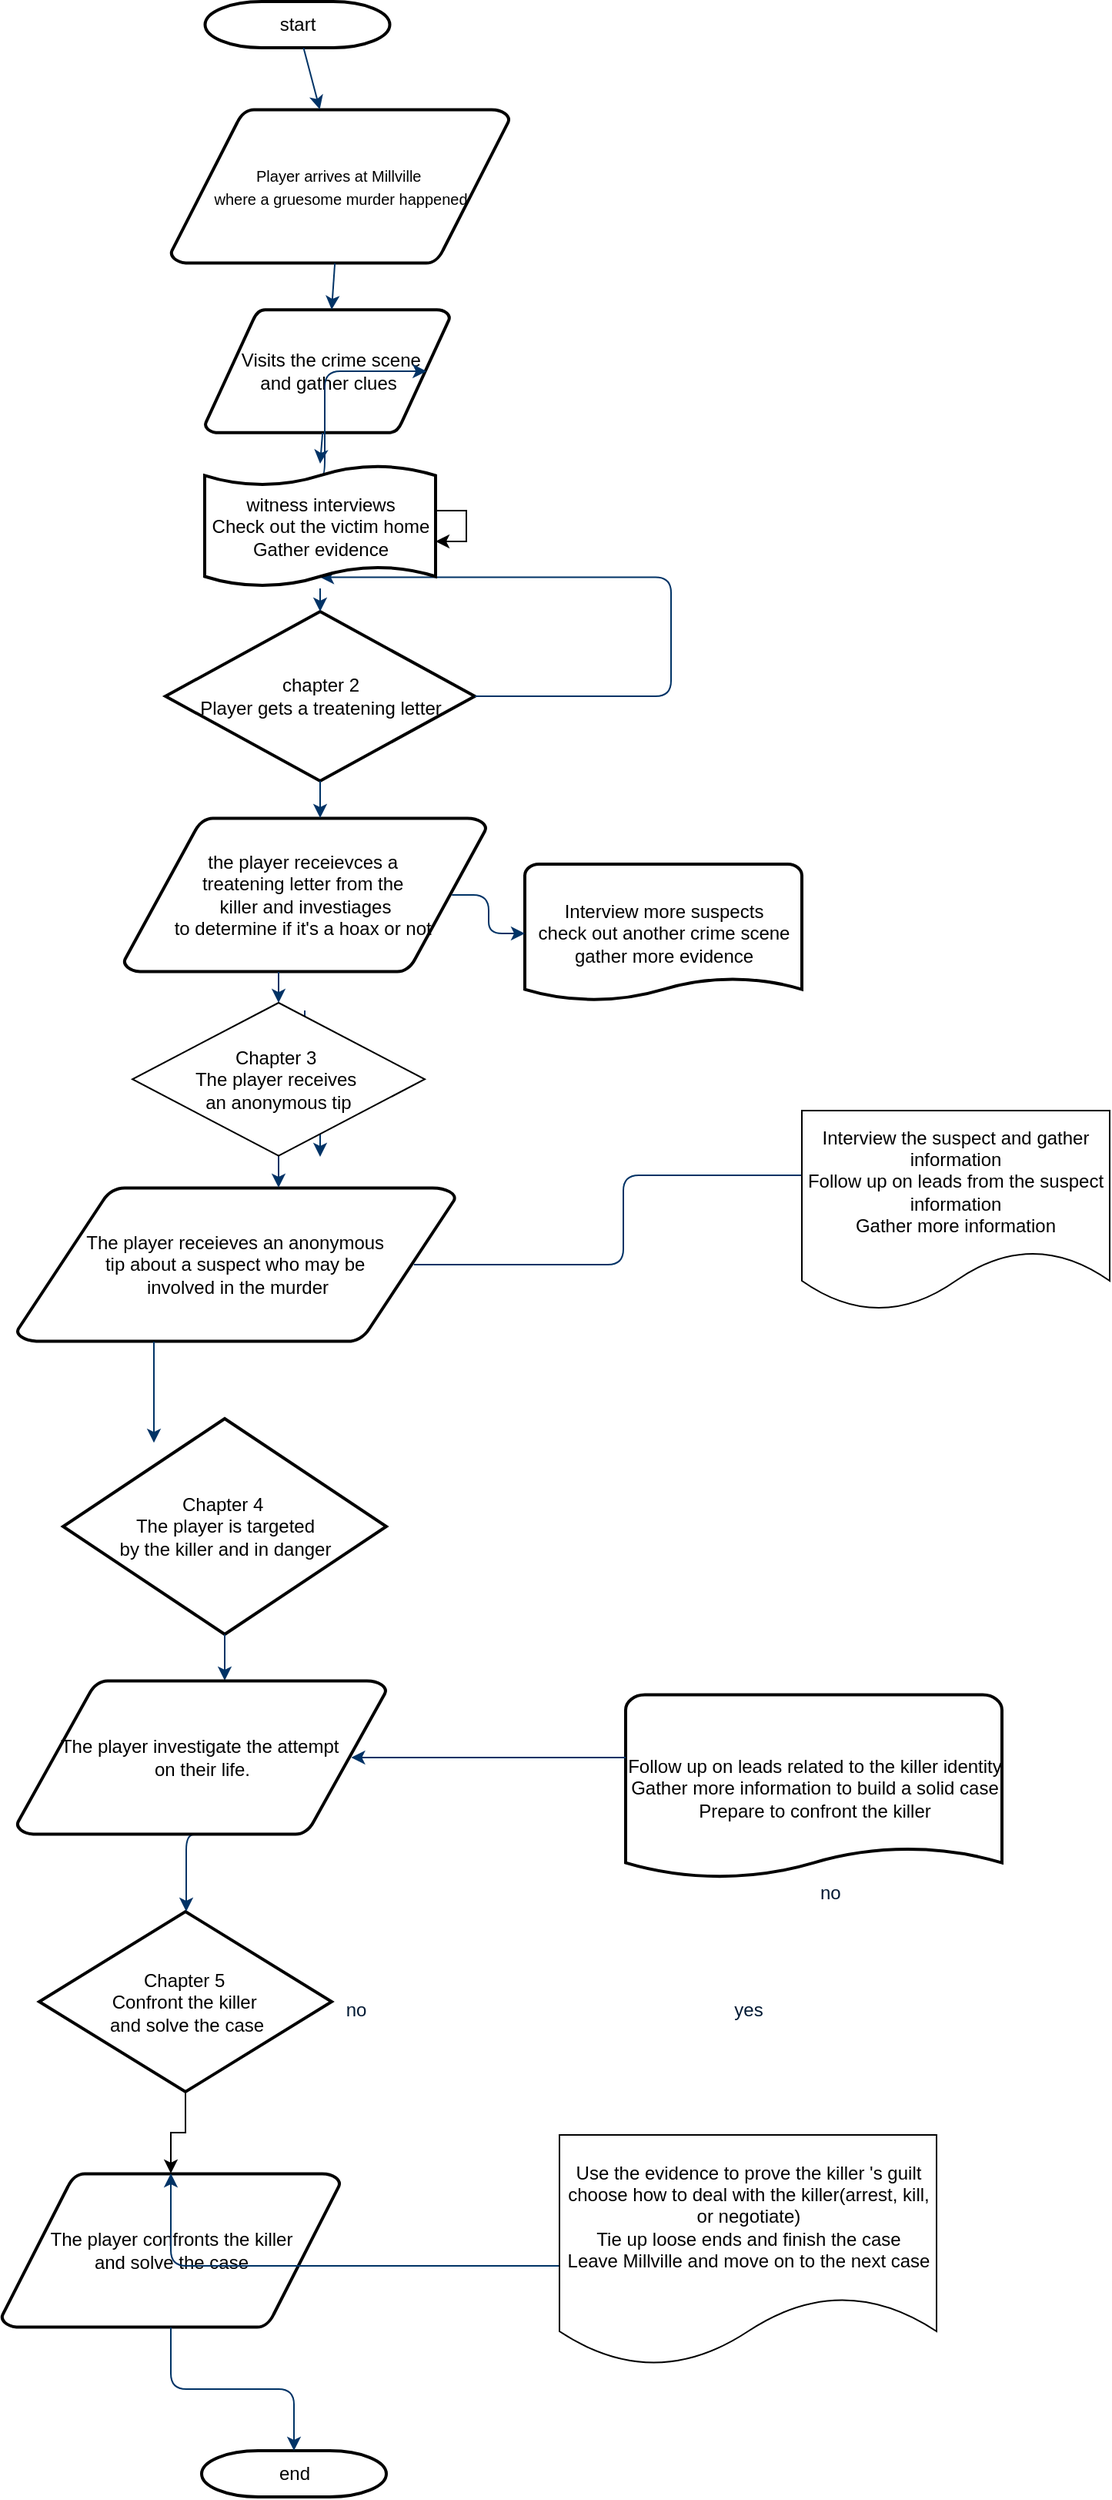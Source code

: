 <mxfile version="21.5.0" type="github">
  <diagram id="6a731a19-8d31-9384-78a2-239565b7b9f0" name="Page-1">
    <mxGraphModel dx="1434" dy="795" grid="1" gridSize="10" guides="1" tooltips="1" connect="1" arrows="1" fold="1" page="1" pageScale="1" pageWidth="1169" pageHeight="827" background="none" math="0" shadow="0">
      <root>
        <mxCell id="0" />
        <mxCell id="1" parent="0" />
        <mxCell id="2" value="start" style="shape=mxgraph.flowchart.terminator;strokeWidth=2;gradientColor=none;gradientDirection=north;fontStyle=0;html=1;" parent="1" vertex="1">
          <mxGeometry x="242.25" y="20" width="120" height="30" as="geometry" />
        </mxCell>
        <mxCell id="3" value="&lt;font style=&quot;font-size: 10px;&quot;&gt;Player arrives at Millville&amp;nbsp;&lt;br&gt;where a gruesome murder happened&lt;/font&gt;" style="shape=mxgraph.flowchart.data;strokeWidth=2;gradientColor=none;gradientDirection=north;fontStyle=0;html=1;" parent="1" vertex="1">
          <mxGeometry x="220" y="90" width="220" height="100" as="geometry" />
        </mxCell>
        <mxCell id="4" value="the player receievces a&amp;nbsp;&lt;br&gt;treatening letter from the&amp;nbsp;&lt;br&gt;killer and investiages&lt;br&gt;to determine if it&#39;s a hoax or not&amp;nbsp;" style="shape=mxgraph.flowchart.data;strokeWidth=2;gradientColor=none;gradientDirection=north;fontStyle=0;html=1;" parent="1" vertex="1">
          <mxGeometry x="189.5" y="550" width="235.5" height="100" as="geometry" />
        </mxCell>
        <mxCell id="5" value="&amp;nbsp;Visits the crime scene&lt;br&gt;and gather clues" style="shape=mxgraph.flowchart.data;strokeWidth=2;gradientColor=none;gradientDirection=north;fontStyle=0;html=1;" parent="1" vertex="1">
          <mxGeometry x="242.25" y="220" width="159" height="80" as="geometry" />
        </mxCell>
        <mxCell id="6" value="chapter 2&lt;br&gt;Player gets a treatening letter" style="shape=mxgraph.flowchart.decision;strokeWidth=2;gradientColor=none;gradientDirection=north;fontStyle=0;html=1;" parent="1" vertex="1">
          <mxGeometry x="216.5" y="416" width="201" height="110" as="geometry" />
        </mxCell>
        <mxCell id="7" style="fontStyle=1;strokeColor=#003366;strokeWidth=1;html=1;" parent="1" source="2" target="3" edge="1">
          <mxGeometry relative="1" as="geometry" />
        </mxCell>
        <mxCell id="8" style="fontStyle=1;strokeColor=#003366;strokeWidth=1;html=1;" parent="1" source="3" target="5" edge="1">
          <mxGeometry relative="1" as="geometry" />
        </mxCell>
        <mxCell id="9" style="entryX=0.5;entryY=0;entryPerimeter=0;fontStyle=1;strokeColor=#003366;strokeWidth=1;html=1;" parent="1" source="51" target="6" edge="1">
          <mxGeometry relative="1" as="geometry" />
        </mxCell>
        <mxCell id="10" value="" style="edgeStyle=elbowEdgeStyle;elbow=horizontal;entryX=0.5;entryY=0.91;entryPerimeter=0;exitX=1;exitY=0.5;exitPerimeter=0;fontStyle=1;strokeColor=#003366;strokeWidth=1;html=1;" parent="1" source="6" target="51" edge="1">
          <mxGeometry x="381" y="28.5" width="100" height="100" as="geometry">
            <mxPoint x="750" y="447" as="sourcePoint" />
            <mxPoint x="765.395" y="318.5" as="targetPoint" />
            <Array as="points">
              <mxPoint x="545" y="400" />
            </Array>
          </mxGeometry>
        </mxCell>
        <mxCell id="12" value="" style="edgeStyle=elbowEdgeStyle;elbow=horizontal;fontColor=#001933;fontStyle=1;strokeColor=#003366;strokeWidth=1;html=1;" parent="1" source="6" target="4" edge="1">
          <mxGeometry width="100" height="100" as="geometry">
            <mxPoint y="100" as="sourcePoint" />
            <mxPoint x="100" as="targetPoint" />
          </mxGeometry>
        </mxCell>
        <mxCell id="13" value="The player receieves an anonymous&amp;nbsp;&lt;br&gt;tip about a suspect who may be&amp;nbsp;&lt;br&gt;involved in the murder" style="shape=mxgraph.flowchart.data;strokeWidth=2;gradientColor=none;gradientDirection=north;fontStyle=0;html=1;" parent="1" vertex="1">
          <mxGeometry x="120" y="790" width="285.01" height="100" as="geometry" />
        </mxCell>
        <mxCell id="Tw3QLlUmC0KCnZ7JAU2m-62" style="edgeStyle=orthogonalEdgeStyle;rounded=0;orthogonalLoop=1;jettySize=auto;html=1;exitX=1;exitY=0.9;exitDx=0;exitDy=0;exitPerimeter=0;entryX=1;entryY=0.9;entryDx=0;entryDy=0;entryPerimeter=0;" edge="1" parent="1" source="15" target="15">
          <mxGeometry relative="1" as="geometry">
            <mxPoint x="660" y="680" as="targetPoint" />
          </mxGeometry>
        </mxCell>
        <mxCell id="15" value="Interview more suspects&lt;br&gt;check out another crime scene&lt;br&gt;gather more evidence" style="shape=mxgraph.flowchart.document;strokeWidth=2;gradientColor=none;gradientDirection=north;fontStyle=0;html=1;" parent="1" vertex="1">
          <mxGeometry x="450" y="580" width="180" height="90" as="geometry" />
        </mxCell>
        <mxCell id="16" value="" style="edgeStyle=elbowEdgeStyle;elbow=horizontal;exitX=0.905;exitY=0.5;exitPerimeter=0;fontStyle=1;strokeColor=#003366;strokeWidth=1;html=1;" parent="1" source="4" target="15" edge="1">
          <mxGeometry width="100" height="100" as="geometry">
            <mxPoint y="100" as="sourcePoint" />
            <mxPoint x="100" as="targetPoint" />
          </mxGeometry>
        </mxCell>
        <mxCell id="17" value="" style="edgeStyle=elbowEdgeStyle;elbow=horizontal;fontStyle=1;strokeColor=#003366;strokeWidth=1;html=1;" parent="1" source="Tw3QLlUmC0KCnZ7JAU2m-60" target="13" edge="1">
          <mxGeometry width="100" height="100" as="geometry">
            <mxPoint y="100" as="sourcePoint" />
            <mxPoint x="100" as="targetPoint" />
          </mxGeometry>
        </mxCell>
        <mxCell id="19" value="" style="edgeStyle=elbowEdgeStyle;elbow=horizontal;exitX=0.905;exitY=0.5;exitPerimeter=0;fontStyle=1;strokeColor=#003366;strokeWidth=1;html=1;" parent="1" source="13" edge="1">
          <mxGeometry width="100" height="100" as="geometry">
            <mxPoint y="100" as="sourcePoint" />
            <mxPoint x="650" y="782" as="targetPoint" />
          </mxGeometry>
        </mxCell>
        <mxCell id="21" value="" style="edgeStyle=elbowEdgeStyle;elbow=horizontal;entryX=0.5;entryY=0.195;entryPerimeter=0;fontStyle=1;strokeColor=#003366;strokeWidth=1;html=1;" parent="1" source="13" edge="1">
          <mxGeometry width="100" height="100" as="geometry">
            <mxPoint y="100" as="sourcePoint" />
            <mxPoint x="209" y="955.6" as="targetPoint" />
          </mxGeometry>
        </mxCell>
        <mxCell id="22" value="Follow up on leads related to the killer identity&lt;br&gt;Gather more information to build a solid case&lt;br&gt;Prepare to confront the killer" style="shape=mxgraph.flowchart.document;strokeWidth=2;gradientColor=none;gradientDirection=north;fontStyle=0;html=1;" parent="1" vertex="1">
          <mxGeometry x="515.5" y="1119.25" width="244.5" height="120.75" as="geometry" />
        </mxCell>
        <mxCell id="24" value="Chapter 4&amp;nbsp;&lt;br&gt;The player is targeted&lt;br&gt;by the killer and in danger" style="shape=mxgraph.flowchart.decision;strokeWidth=2;gradientColor=none;gradientDirection=north;fontStyle=0;html=1;" parent="1" vertex="1">
          <mxGeometry x="150" y="940" width="210" height="140" as="geometry" />
        </mxCell>
        <mxCell id="27" value="yes" style="text;fontStyle=0;html=1;strokeColor=none;gradientColor=none;fillColor=none;strokeWidth=2;" parent="1" vertex="1">
          <mxGeometry x="280" y="1158.5" width="40" height="26" as="geometry" />
        </mxCell>
        <mxCell id="Tw3QLlUmC0KCnZ7JAU2m-68" style="edgeStyle=orthogonalEdgeStyle;rounded=0;orthogonalLoop=1;jettySize=auto;html=1;entryX=0.5;entryY=0;entryDx=0;entryDy=0;entryPerimeter=0;" edge="1" parent="1" source="28" target="38">
          <mxGeometry relative="1" as="geometry" />
        </mxCell>
        <mxCell id="28" value="Chapter 5&amp;nbsp;&lt;br&gt;Confront the killer&amp;nbsp;&lt;br&gt;and solve the case" style="shape=mxgraph.flowchart.decision;strokeWidth=2;gradientColor=none;gradientDirection=north;fontStyle=0;html=1;" parent="1" vertex="1">
          <mxGeometry x="134.5" y="1260" width="190" height="117" as="geometry" />
        </mxCell>
        <mxCell id="30" value="" style="edgeStyle=elbowEdgeStyle;elbow=horizontal;exitX=0.5;exitY=1;exitPerimeter=0;fontStyle=1;strokeColor=#003366;strokeWidth=1;html=1;" parent="1" source="34" target="28" edge="1">
          <mxGeometry width="100" height="100" as="geometry">
            <mxPoint y="100" as="sourcePoint" />
            <mxPoint x="100" as="targetPoint" />
            <Array as="points">
              <mxPoint x="230" y="1290" />
            </Array>
          </mxGeometry>
        </mxCell>
        <mxCell id="38" value="The player confronts the killer&lt;br&gt;and solve the case" style="shape=mxgraph.flowchart.data;strokeWidth=2;gradientColor=none;gradientDirection=north;fontStyle=0;html=1;" parent="1" vertex="1">
          <mxGeometry x="110" y="1430" width="220" height="100" as="geometry" />
        </mxCell>
        <mxCell id="40" value="end" style="shape=mxgraph.flowchart.terminator;strokeWidth=2;gradientColor=none;gradientDirection=north;fontStyle=0;html=1;" parent="1" vertex="1">
          <mxGeometry x="240" y="1610" width="120" height="30" as="geometry" />
        </mxCell>
        <mxCell id="42" value="" style="edgeStyle=elbowEdgeStyle;elbow=vertical;entryX=0.5;entryY=0;entryPerimeter=0;fontStyle=1;strokeColor=#003366;strokeWidth=1;html=1;" parent="1" target="38" edge="1">
          <mxGeometry width="100" height="100" as="geometry">
            <mxPoint x="560" y="1490" as="sourcePoint" />
            <mxPoint x="100" as="targetPoint" />
            <Array as="points">
              <mxPoint x="460" y="1490" />
            </Array>
          </mxGeometry>
        </mxCell>
        <mxCell id="43" value="" style="edgeStyle=elbowEdgeStyle;elbow=vertical;exitX=0.5;exitY=1;exitPerimeter=0;entryX=0.5;entryY=0;entryPerimeter=0;fontStyle=1;strokeColor=#003366;strokeWidth=1;html=1;" parent="1" source="38" target="40" edge="1">
          <mxGeometry width="100" height="100" as="geometry">
            <mxPoint y="100" as="sourcePoint" />
            <mxPoint x="100" as="targetPoint" />
          </mxGeometry>
        </mxCell>
        <mxCell id="45" value="" style="edgeStyle=elbowEdgeStyle;elbow=horizontal;entryX=0.905;entryY=0.5;entryPerimeter=0;fontStyle=1;strokeColor=#003366;strokeWidth=1;html=1;" parent="1" source="22" target="34" edge="1">
          <mxGeometry width="100" height="100" as="geometry">
            <mxPoint y="100" as="sourcePoint" />
            <mxPoint x="100" as="targetPoint" />
            <Array as="points">
              <mxPoint x="630" y="1150" />
            </Array>
          </mxGeometry>
        </mxCell>
        <mxCell id="48" value="no" style="text;fontColor=#001933;fontStyle=0;html=1;strokeColor=none;gradientColor=none;fillColor=none;strokeWidth=2;align=center;" parent="1" vertex="1">
          <mxGeometry x="320" y="1310" width="40" height="26" as="geometry" />
        </mxCell>
        <mxCell id="49" value="yes" style="text;fontColor=#001933;fontStyle=0;html=1;strokeColor=none;gradientColor=none;fillColor=none;strokeWidth=2;align=center;" parent="1" vertex="1">
          <mxGeometry x="575" y="1310" width="40" height="26" as="geometry" />
        </mxCell>
        <mxCell id="50" value="no" style="text;fontColor=#001933;fontStyle=0;html=1;strokeColor=none;gradientColor=none;fillColor=none;strokeWidth=2;" parent="1" vertex="1">
          <mxGeometry x="640" y="1234" width="40" height="26" as="geometry" />
        </mxCell>
        <mxCell id="52" value="" style="edgeStyle=elbowEdgeStyle;elbow=horizontal;exitX=0.5;exitY=0.09;exitPerimeter=0;entryX=0.905;entryY=0.5;entryPerimeter=0;fontStyle=1;strokeColor=#003366;strokeWidth=1;html=1;" parent="1" source="51" target="5" edge="1">
          <mxGeometry width="100" height="100" as="geometry">
            <mxPoint y="100" as="sourcePoint" />
            <mxPoint x="100" as="targetPoint" />
            <Array as="points">
              <mxPoint x="320" y="360" />
              <mxPoint x="545" y="300" />
            </Array>
          </mxGeometry>
        </mxCell>
        <mxCell id="Tw3QLlUmC0KCnZ7JAU2m-55" style="edgeStyle=orthogonalEdgeStyle;rounded=0;orthogonalLoop=1;jettySize=auto;html=1;" edge="1" parent="1" source="51" target="51">
          <mxGeometry relative="1" as="geometry" />
        </mxCell>
        <mxCell id="Tw3QLlUmC0KCnZ7JAU2m-56" value="" style="entryX=0.5;entryY=0;entryPerimeter=0;fontStyle=1;strokeColor=#003366;strokeWidth=1;html=1;" edge="1" parent="1" source="5" target="51">
          <mxGeometry relative="1" as="geometry">
            <mxPoint x="320" y="330" as="sourcePoint" />
            <mxPoint x="320" y="390" as="targetPoint" />
          </mxGeometry>
        </mxCell>
        <mxCell id="51" value="witness interviews&lt;br&gt;Check out the victim home&lt;br&gt;Gather evidence" style="shape=mxgraph.flowchart.paper_tape;strokeWidth=2;gradientColor=none;gradientDirection=north;fontStyle=0;html=1;" parent="1" vertex="1">
          <mxGeometry x="242" y="320" width="150" height="81" as="geometry" />
        </mxCell>
        <mxCell id="Tw3QLlUmC0KCnZ7JAU2m-57" value="" style="edgeStyle=elbowEdgeStyle;elbow=horizontal;fontStyle=1;strokeColor=#003366;strokeWidth=1;html=1;" edge="1" parent="1">
          <mxGeometry width="100" height="100" as="geometry">
            <mxPoint x="307" y="675" as="sourcePoint" />
            <mxPoint x="307" y="760" as="targetPoint" />
          </mxGeometry>
        </mxCell>
        <mxCell id="Tw3QLlUmC0KCnZ7JAU2m-58" value="" style="edgeStyle=elbowEdgeStyle;elbow=horizontal;fontStyle=1;strokeColor=#003366;strokeWidth=1;html=1;" edge="1" parent="1">
          <mxGeometry width="100" height="100" as="geometry">
            <mxPoint x="317" y="685" as="sourcePoint" />
            <mxPoint x="317" y="770" as="targetPoint" />
          </mxGeometry>
        </mxCell>
        <mxCell id="Tw3QLlUmC0KCnZ7JAU2m-59" value="" style="edgeStyle=elbowEdgeStyle;elbow=horizontal;fontStyle=1;strokeColor=#003366;strokeWidth=1;html=1;" edge="1" parent="1">
          <mxGeometry width="100" height="100" as="geometry">
            <mxPoint x="307" y="675" as="sourcePoint" />
            <mxPoint x="307" y="760" as="targetPoint" />
          </mxGeometry>
        </mxCell>
        <mxCell id="Tw3QLlUmC0KCnZ7JAU2m-61" value="" style="edgeStyle=elbowEdgeStyle;elbow=horizontal;fontStyle=1;strokeColor=#003366;strokeWidth=1;html=1;" edge="1" parent="1" source="4" target="Tw3QLlUmC0KCnZ7JAU2m-60">
          <mxGeometry width="100" height="100" as="geometry">
            <mxPoint x="300" y="650" as="sourcePoint" />
            <mxPoint x="300" y="790" as="targetPoint" />
          </mxGeometry>
        </mxCell>
        <mxCell id="Tw3QLlUmC0KCnZ7JAU2m-60" value="Chapter 3&amp;nbsp;&lt;br&gt;The player receives&amp;nbsp;&lt;br&gt;an anonymous tip" style="rhombus;whiteSpace=wrap;html=1;rotation=0;" vertex="1" parent="1">
          <mxGeometry x="195.03" y="670" width="189.97" height="99.26" as="geometry" />
        </mxCell>
        <mxCell id="Tw3QLlUmC0KCnZ7JAU2m-66" value="Interview the suspect and gather information&lt;br&gt;Follow up on leads from the suspect information&lt;br&gt;Gather more information" style="shape=document;whiteSpace=wrap;html=1;boundedLbl=1;" vertex="1" parent="1">
          <mxGeometry x="630" y="740" width="200" height="130" as="geometry" />
        </mxCell>
        <mxCell id="Tw3QLlUmC0KCnZ7JAU2m-67" value="" style="edgeStyle=elbowEdgeStyle;elbow=horizontal;exitX=0.5;exitY=1;exitPerimeter=0;fontStyle=1;strokeColor=#003366;strokeWidth=1;html=1;" edge="1" parent="1" source="24" target="34">
          <mxGeometry width="100" height="100" as="geometry">
            <mxPoint x="255" y="1080" as="sourcePoint" />
            <mxPoint x="255" y="1210" as="targetPoint" />
          </mxGeometry>
        </mxCell>
        <mxCell id="34" value="The player investigate the attempt&amp;nbsp;&lt;br&gt;on their life." style="shape=mxgraph.flowchart.data;strokeWidth=2;gradientColor=none;gradientDirection=north;fontStyle=0;html=1;" parent="1" vertex="1">
          <mxGeometry x="120" y="1110" width="240" height="100" as="geometry" />
        </mxCell>
        <mxCell id="Tw3QLlUmC0KCnZ7JAU2m-69" value="Use the evidence to prove the killer &#39;s guilt&lt;br&gt;choose how to deal with the killer(arrest, kill, or negotiate)&lt;br&gt;Tie up loose ends and finish the case&lt;br&gt;Leave Millville and move on to the next case" style="shape=document;whiteSpace=wrap;html=1;boundedLbl=1;" vertex="1" parent="1">
          <mxGeometry x="472.5" y="1405" width="245" height="150" as="geometry" />
        </mxCell>
      </root>
    </mxGraphModel>
  </diagram>
</mxfile>
